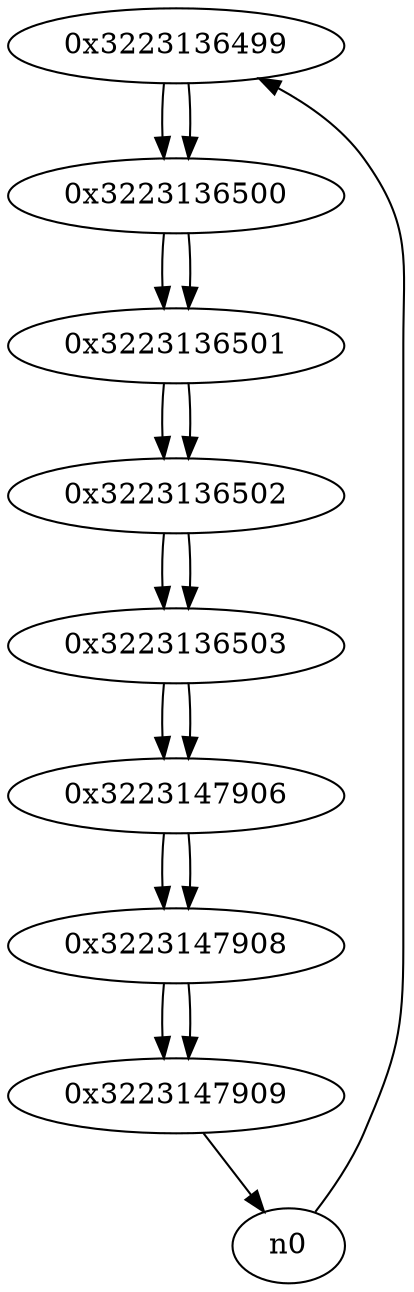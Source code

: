 digraph G{
/* nodes */
  n1 [label="0x3223136499"]
  n2 [label="0x3223136500"]
  n3 [label="0x3223136501"]
  n4 [label="0x3223136502"]
  n5 [label="0x3223136503"]
  n6 [label="0x3223147906"]
  n7 [label="0x3223147908"]
  n8 [label="0x3223147909"]
/* edges */
n1 -> n2;
n0 -> n1;
n2 -> n3;
n1 -> n2;
n3 -> n4;
n2 -> n3;
n4 -> n5;
n3 -> n4;
n5 -> n6;
n4 -> n5;
n6 -> n7;
n5 -> n6;
n7 -> n8;
n6 -> n7;
n8 -> n0;
n7 -> n8;
}
